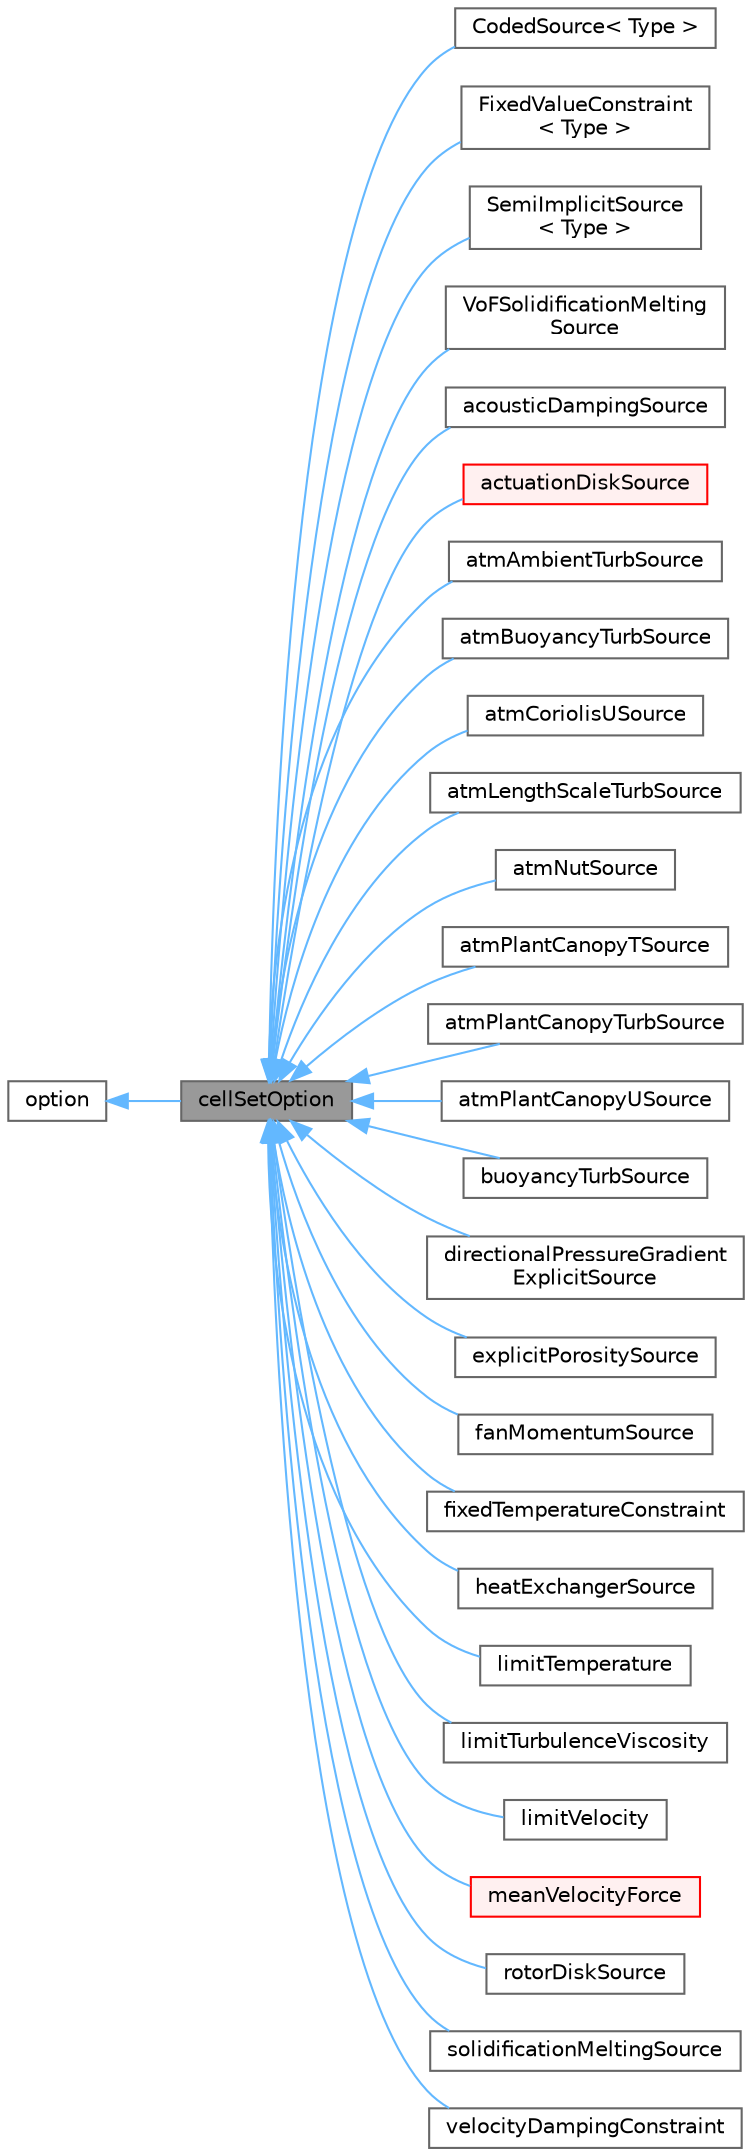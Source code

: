 digraph "cellSetOption"
{
 // LATEX_PDF_SIZE
  bgcolor="transparent";
  edge [fontname=Helvetica,fontsize=10,labelfontname=Helvetica,labelfontsize=10];
  node [fontname=Helvetica,fontsize=10,shape=box,height=0.2,width=0.4];
  rankdir="LR";
  Node1 [id="Node000001",label="cellSetOption",height=0.2,width=0.4,color="gray40", fillcolor="grey60", style="filled", fontcolor="black",tooltip="Intermediate abstract class for handling cell-set options for the derived fvOptions."];
  Node2 -> Node1 [id="edge1_Node000001_Node000002",dir="back",color="steelblue1",style="solid",tooltip=" "];
  Node2 [id="Node000002",label="option",height=0.2,width=0.4,color="gray40", fillcolor="white", style="filled",URL="$classFoam_1_1fv_1_1option.html",tooltip="Base abstract class for handling finite volume options (i.e. fvOption)."];
  Node1 -> Node3 [id="edge2_Node000001_Node000003",dir="back",color="steelblue1",style="solid",tooltip=" "];
  Node3 [id="Node000003",label="CodedSource\< Type \>",height=0.2,width=0.4,color="gray40", fillcolor="white", style="filled",URL="$classFoam_1_1fv_1_1CodedSource.html",tooltip=" "];
  Node1 -> Node4 [id="edge3_Node000001_Node000004",dir="back",color="steelblue1",style="solid",tooltip=" "];
  Node4 [id="Node000004",label="FixedValueConstraint\l\< Type \>",height=0.2,width=0.4,color="gray40", fillcolor="white", style="filled",URL="$classFoam_1_1fv_1_1FixedValueConstraint.html",tooltip="Constrain values of given fields of Type with a given maximum value within a specified region,..."];
  Node1 -> Node5 [id="edge4_Node000001_Node000005",dir="back",color="steelblue1",style="solid",tooltip=" "];
  Node5 [id="Node000005",label="SemiImplicitSource\l\< Type \>",height=0.2,width=0.4,color="gray40", fillcolor="white", style="filled",URL="$classFoam_1_1fv_1_1SemiImplicitSource.html",tooltip="Applies semi-implicit source within a specified region for Type, where <Type>=Scalar/Vector/Spherical..."];
  Node1 -> Node6 [id="edge5_Node000001_Node000006",dir="back",color="steelblue1",style="solid",tooltip=" "];
  Node6 [id="Node000006",label="VoFSolidificationMelting\lSource",height=0.2,width=0.4,color="gray40", fillcolor="white", style="filled",URL="$classFoam_1_1fv_1_1VoFSolidificationMeltingSource.html",tooltip="Solidification and melting model for VoF simulations."];
  Node1 -> Node7 [id="edge6_Node000001_Node000007",dir="back",color="steelblue1",style="solid",tooltip=" "];
  Node7 [id="Node000007",label="acousticDampingSource",height=0.2,width=0.4,color="gray40", fillcolor="white", style="filled",URL="$classFoam_1_1fv_1_1acousticDampingSource.html",tooltip="Applies sources on velocity (i.e. U) within a specified region to enable acoustic damping."];
  Node1 -> Node8 [id="edge7_Node000001_Node000008",dir="back",color="steelblue1",style="solid",tooltip=" "];
  Node8 [id="Node000008",label="actuationDiskSource",height=0.2,width=0.4,color="red", fillcolor="#FFF0F0", style="filled",URL="$classFoam_1_1fv_1_1actuationDiskSource.html",tooltip="Applies sources on velocity (i.e. U) within a specified region to enable actuator disk models for aer..."];
  Node1 -> Node10 [id="edge8_Node000001_Node000010",dir="back",color="steelblue1",style="solid",tooltip=" "];
  Node10 [id="Node000010",label="atmAmbientTurbSource",height=0.2,width=0.4,color="gray40", fillcolor="white", style="filled",URL="$classFoam_1_1fv_1_1atmAmbientTurbSource.html",tooltip="Applies sources on k and either epsilon or omega to prevent them droping below a specified ambient va..."];
  Node1 -> Node11 [id="edge9_Node000001_Node000011",dir="back",color="steelblue1",style="solid",tooltip=" "];
  Node11 [id="Node000011",label="atmBuoyancyTurbSource",height=0.2,width=0.4,color="gray40", fillcolor="white", style="filled",URL="$classFoam_1_1fv_1_1atmBuoyancyTurbSource.html",tooltip="Applies sources on k and either epsilon or omega to incorporate effects of buoyancy for atmospheric b..."];
  Node1 -> Node12 [id="edge10_Node000001_Node000012",dir="back",color="steelblue1",style="solid",tooltip=" "];
  Node12 [id="Node000012",label="atmCoriolisUSource",height=0.2,width=0.4,color="gray40", fillcolor="white", style="filled",URL="$classFoam_1_1fv_1_1atmCoriolisUSource.html",tooltip="Applies corrections to incorporate the horizontal and vertical components of the Coriolis force for w..."];
  Node1 -> Node13 [id="edge11_Node000001_Node000013",dir="back",color="steelblue1",style="solid",tooltip=" "];
  Node13 [id="Node000013",label="atmLengthScaleTurbSource",height=0.2,width=0.4,color="gray40", fillcolor="white", style="filled",URL="$classFoam_1_1fv_1_1atmLengthScaleTurbSource.html",tooltip="Applies sources on either epsilon or omega to correct mixing-length scale estimations for atmospheric..."];
  Node1 -> Node14 [id="edge12_Node000001_Node000014",dir="back",color="steelblue1",style="solid",tooltip=" "];
  Node14 [id="Node000014",label="atmNutSource",height=0.2,width=0.4,color="gray40", fillcolor="white", style="filled",URL="$classFoam_1_1fv_1_1atmNutSource.html",tooltip="Adds/subtracts a given artificial turbulent viscosity field to/from nut for atmospheric boundary laye..."];
  Node1 -> Node15 [id="edge13_Node000001_Node000015",dir="back",color="steelblue1",style="solid",tooltip=" "];
  Node15 [id="Node000015",label="atmPlantCanopyTSource",height=0.2,width=0.4,color="gray40", fillcolor="white", style="filled",URL="$classFoam_1_1fv_1_1atmPlantCanopyTSource.html",tooltip="Applies sources on temperature, i.e. T, to incorporate effects of plant canopy for atmospheric bounda..."];
  Node1 -> Node16 [id="edge14_Node000001_Node000016",dir="back",color="steelblue1",style="solid",tooltip=" "];
  Node16 [id="Node000016",label="atmPlantCanopyTurbSource",height=0.2,width=0.4,color="gray40", fillcolor="white", style="filled",URL="$classFoam_1_1fv_1_1atmPlantCanopyTurbSource.html",tooltip="Applies sources on either epsilon or omega to incorporate effects of plant canopy for atmospheric bou..."];
  Node1 -> Node17 [id="edge15_Node000001_Node000017",dir="back",color="steelblue1",style="solid",tooltip=" "];
  Node17 [id="Node000017",label="atmPlantCanopyUSource",height=0.2,width=0.4,color="gray40", fillcolor="white", style="filled",URL="$classFoam_1_1fv_1_1atmPlantCanopyUSource.html",tooltip="Applies sources on velocity (i.e. U) to incorporate effects of plant canopy for atmospheric boundary ..."];
  Node1 -> Node18 [id="edge16_Node000001_Node000018",dir="back",color="steelblue1",style="solid",tooltip=" "];
  Node18 [id="Node000018",label="buoyancyTurbSource",height=0.2,width=0.4,color="gray40", fillcolor="white", style="filled",URL="$classFoam_1_1fv_1_1buoyancyTurbSource.html",tooltip="Applies sources on turbulent kinetic energy (i.e. k) and either turbulent kinetic energy dissipation ..."];
  Node1 -> Node19 [id="edge17_Node000001_Node000019",dir="back",color="steelblue1",style="solid",tooltip=" "];
  Node19 [id="Node000019",label="directionalPressureGradient\lExplicitSource",height=0.2,width=0.4,color="gray40", fillcolor="white", style="filled",URL="$classFoam_1_1fv_1_1directionalPressureGradientExplicitSource.html",tooltip="Applies an explicit pressure gradient source in such a way to deflect the flow towards an specific di..."];
  Node1 -> Node20 [id="edge18_Node000001_Node000020",dir="back",color="steelblue1",style="solid",tooltip=" "];
  Node20 [id="Node000020",label="explicitPorositySource",height=0.2,width=0.4,color="gray40", fillcolor="white", style="filled",URL="$classFoam_1_1fv_1_1explicitPorositySource.html",tooltip="Applies an explicit porosity source to the momentum equation within a specified region."];
  Node1 -> Node21 [id="edge19_Node000001_Node000021",dir="back",color="steelblue1",style="solid",tooltip=" "];
  Node21 [id="Node000021",label="fanMomentumSource",height=0.2,width=0.4,color="gray40", fillcolor="white", style="filled",URL="$classFoam_1_1fv_1_1fanMomentumSource.html",tooltip="This source term models the action of a fan on the flow. It calculates flow rate through a set of ups..."];
  Node1 -> Node22 [id="edge20_Node000001_Node000022",dir="back",color="steelblue1",style="solid",tooltip=" "];
  Node22 [id="Node000022",label="fixedTemperatureConstraint",height=0.2,width=0.4,color="gray40", fillcolor="white", style="filled",URL="$classFoam_1_1fv_1_1fixedTemperatureConstraint.html",tooltip="Constrain temperature equation (i.e. T) with a given set of fixed values within a specified region."];
  Node1 -> Node23 [id="edge21_Node000001_Node000023",dir="back",color="steelblue1",style="solid",tooltip=" "];
  Node23 [id="Node000023",label="heatExchangerSource",height=0.2,width=0.4,color="gray40", fillcolor="white", style="filled",URL="$classFoam_1_1fv_1_1heatExchangerSource.html",tooltip="Heat exchanger source model for compressible flows, where the heat exchanger is modelled as an energy..."];
  Node1 -> Node24 [id="edge22_Node000001_Node000024",dir="back",color="steelblue1",style="solid",tooltip=" "];
  Node24 [id="Node000024",label="limitTemperature",height=0.2,width=0.4,color="gray40", fillcolor="white", style="filled",URL="$classFoam_1_1fv_1_1limitTemperature.html",tooltip="Corrects temperature field (i.e. T) within a specified region by applying limits between a given mini..."];
  Node1 -> Node25 [id="edge23_Node000001_Node000025",dir="back",color="steelblue1",style="solid",tooltip=" "];
  Node25 [id="Node000025",label="limitTurbulenceViscosity",height=0.2,width=0.4,color="gray40", fillcolor="white", style="filled",URL="$classFoam_1_1fv_1_1limitTurbulenceViscosity.html",tooltip="Corrects turbulence viscosity field (e.g. nut) within a specified region by applying a maximum limit,..."];
  Node1 -> Node26 [id="edge24_Node000001_Node000026",dir="back",color="steelblue1",style="solid",tooltip=" "];
  Node26 [id="Node000026",label="limitVelocity",height=0.2,width=0.4,color="gray40", fillcolor="white", style="filled",URL="$classFoam_1_1fv_1_1limitVelocity.html",tooltip="Corrects velocity field (i.e. T) within a specified region by applying a given maximum velocity magni..."];
  Node1 -> Node27 [id="edge25_Node000001_Node000027",dir="back",color="steelblue1",style="solid",tooltip=" "];
  Node27 [id="Node000027",label="meanVelocityForce",height=0.2,width=0.4,color="red", fillcolor="#FFF0F0", style="filled",URL="$classFoam_1_1fv_1_1meanVelocityForce.html",tooltip="Applies the force within a specified region to maintain the specified mean velocity for incompressibl..."];
  Node1 -> Node29 [id="edge26_Node000001_Node000029",dir="back",color="steelblue1",style="solid",tooltip=" "];
  Node29 [id="Node000029",label="rotorDiskSource",height=0.2,width=0.4,color="gray40", fillcolor="white", style="filled",URL="$classFoam_1_1fv_1_1rotorDiskSource.html",tooltip="Applies cell-based momentum sources on velocity (i.e. U) within a specified cylindrical region to app..."];
  Node1 -> Node30 [id="edge27_Node000001_Node000030",dir="back",color="steelblue1",style="solid",tooltip=" "];
  Node30 [id="Node000030",label="solidificationMeltingSource",height=0.2,width=0.4,color="gray40", fillcolor="white", style="filled",URL="$classFoam_1_1fv_1_1solidificationMeltingSource.html",tooltip="This source is designed to model the effect of solidification and melting processes,..."];
  Node1 -> Node31 [id="edge28_Node000001_Node000031",dir="back",color="steelblue1",style="solid",tooltip=" "];
  Node31 [id="Node000031",label="velocityDampingConstraint",height=0.2,width=0.4,color="gray40", fillcolor="white", style="filled",URL="$classFoam_1_1fv_1_1velocityDampingConstraint.html",tooltip="Constrain given velocity fields to dampen velocity fluctuations exceeding a given value within a spec..."];
}
